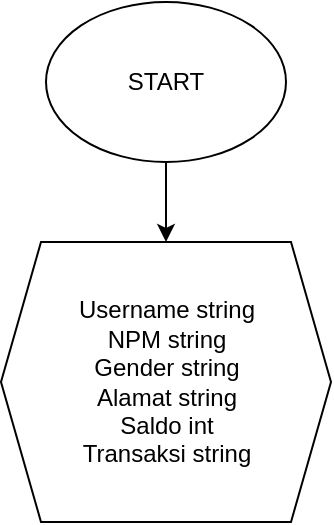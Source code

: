 <mxfile version="24.7.14">
  <diagram name="Page-1" id="tbWzkzoerq6FAQZinUBO">
    <mxGraphModel dx="1120" dy="460" grid="1" gridSize="10" guides="1" tooltips="1" connect="1" arrows="1" fold="1" page="1" pageScale="1" pageWidth="850" pageHeight="1100" math="0" shadow="0">
      <root>
        <mxCell id="0" />
        <mxCell id="1" parent="0" />
        <mxCell id="OakCXN3Qm_FobCDBIUbu-3" style="edgeStyle=orthogonalEdgeStyle;rounded=0;orthogonalLoop=1;jettySize=auto;html=1;entryX=0.5;entryY=0;entryDx=0;entryDy=0;" edge="1" parent="1" source="OakCXN3Qm_FobCDBIUbu-1" target="OakCXN3Qm_FobCDBIUbu-2">
          <mxGeometry relative="1" as="geometry" />
        </mxCell>
        <mxCell id="OakCXN3Qm_FobCDBIUbu-1" value="START" style="ellipse;whiteSpace=wrap;html=1;" vertex="1" parent="1">
          <mxGeometry x="305" y="50" width="120" height="80" as="geometry" />
        </mxCell>
        <mxCell id="OakCXN3Qm_FobCDBIUbu-2" value="Username string&lt;div&gt;NPM string&lt;/div&gt;&lt;div&gt;Gender string&lt;/div&gt;&lt;div&gt;Alamat string&lt;/div&gt;&lt;div&gt;Saldo int&lt;/div&gt;&lt;div&gt;Transaksi string&lt;/div&gt;" style="shape=hexagon;perimeter=hexagonPerimeter2;whiteSpace=wrap;html=1;fixedSize=1;" vertex="1" parent="1">
          <mxGeometry x="282.5" y="170" width="165" height="140" as="geometry" />
        </mxCell>
      </root>
    </mxGraphModel>
  </diagram>
</mxfile>
